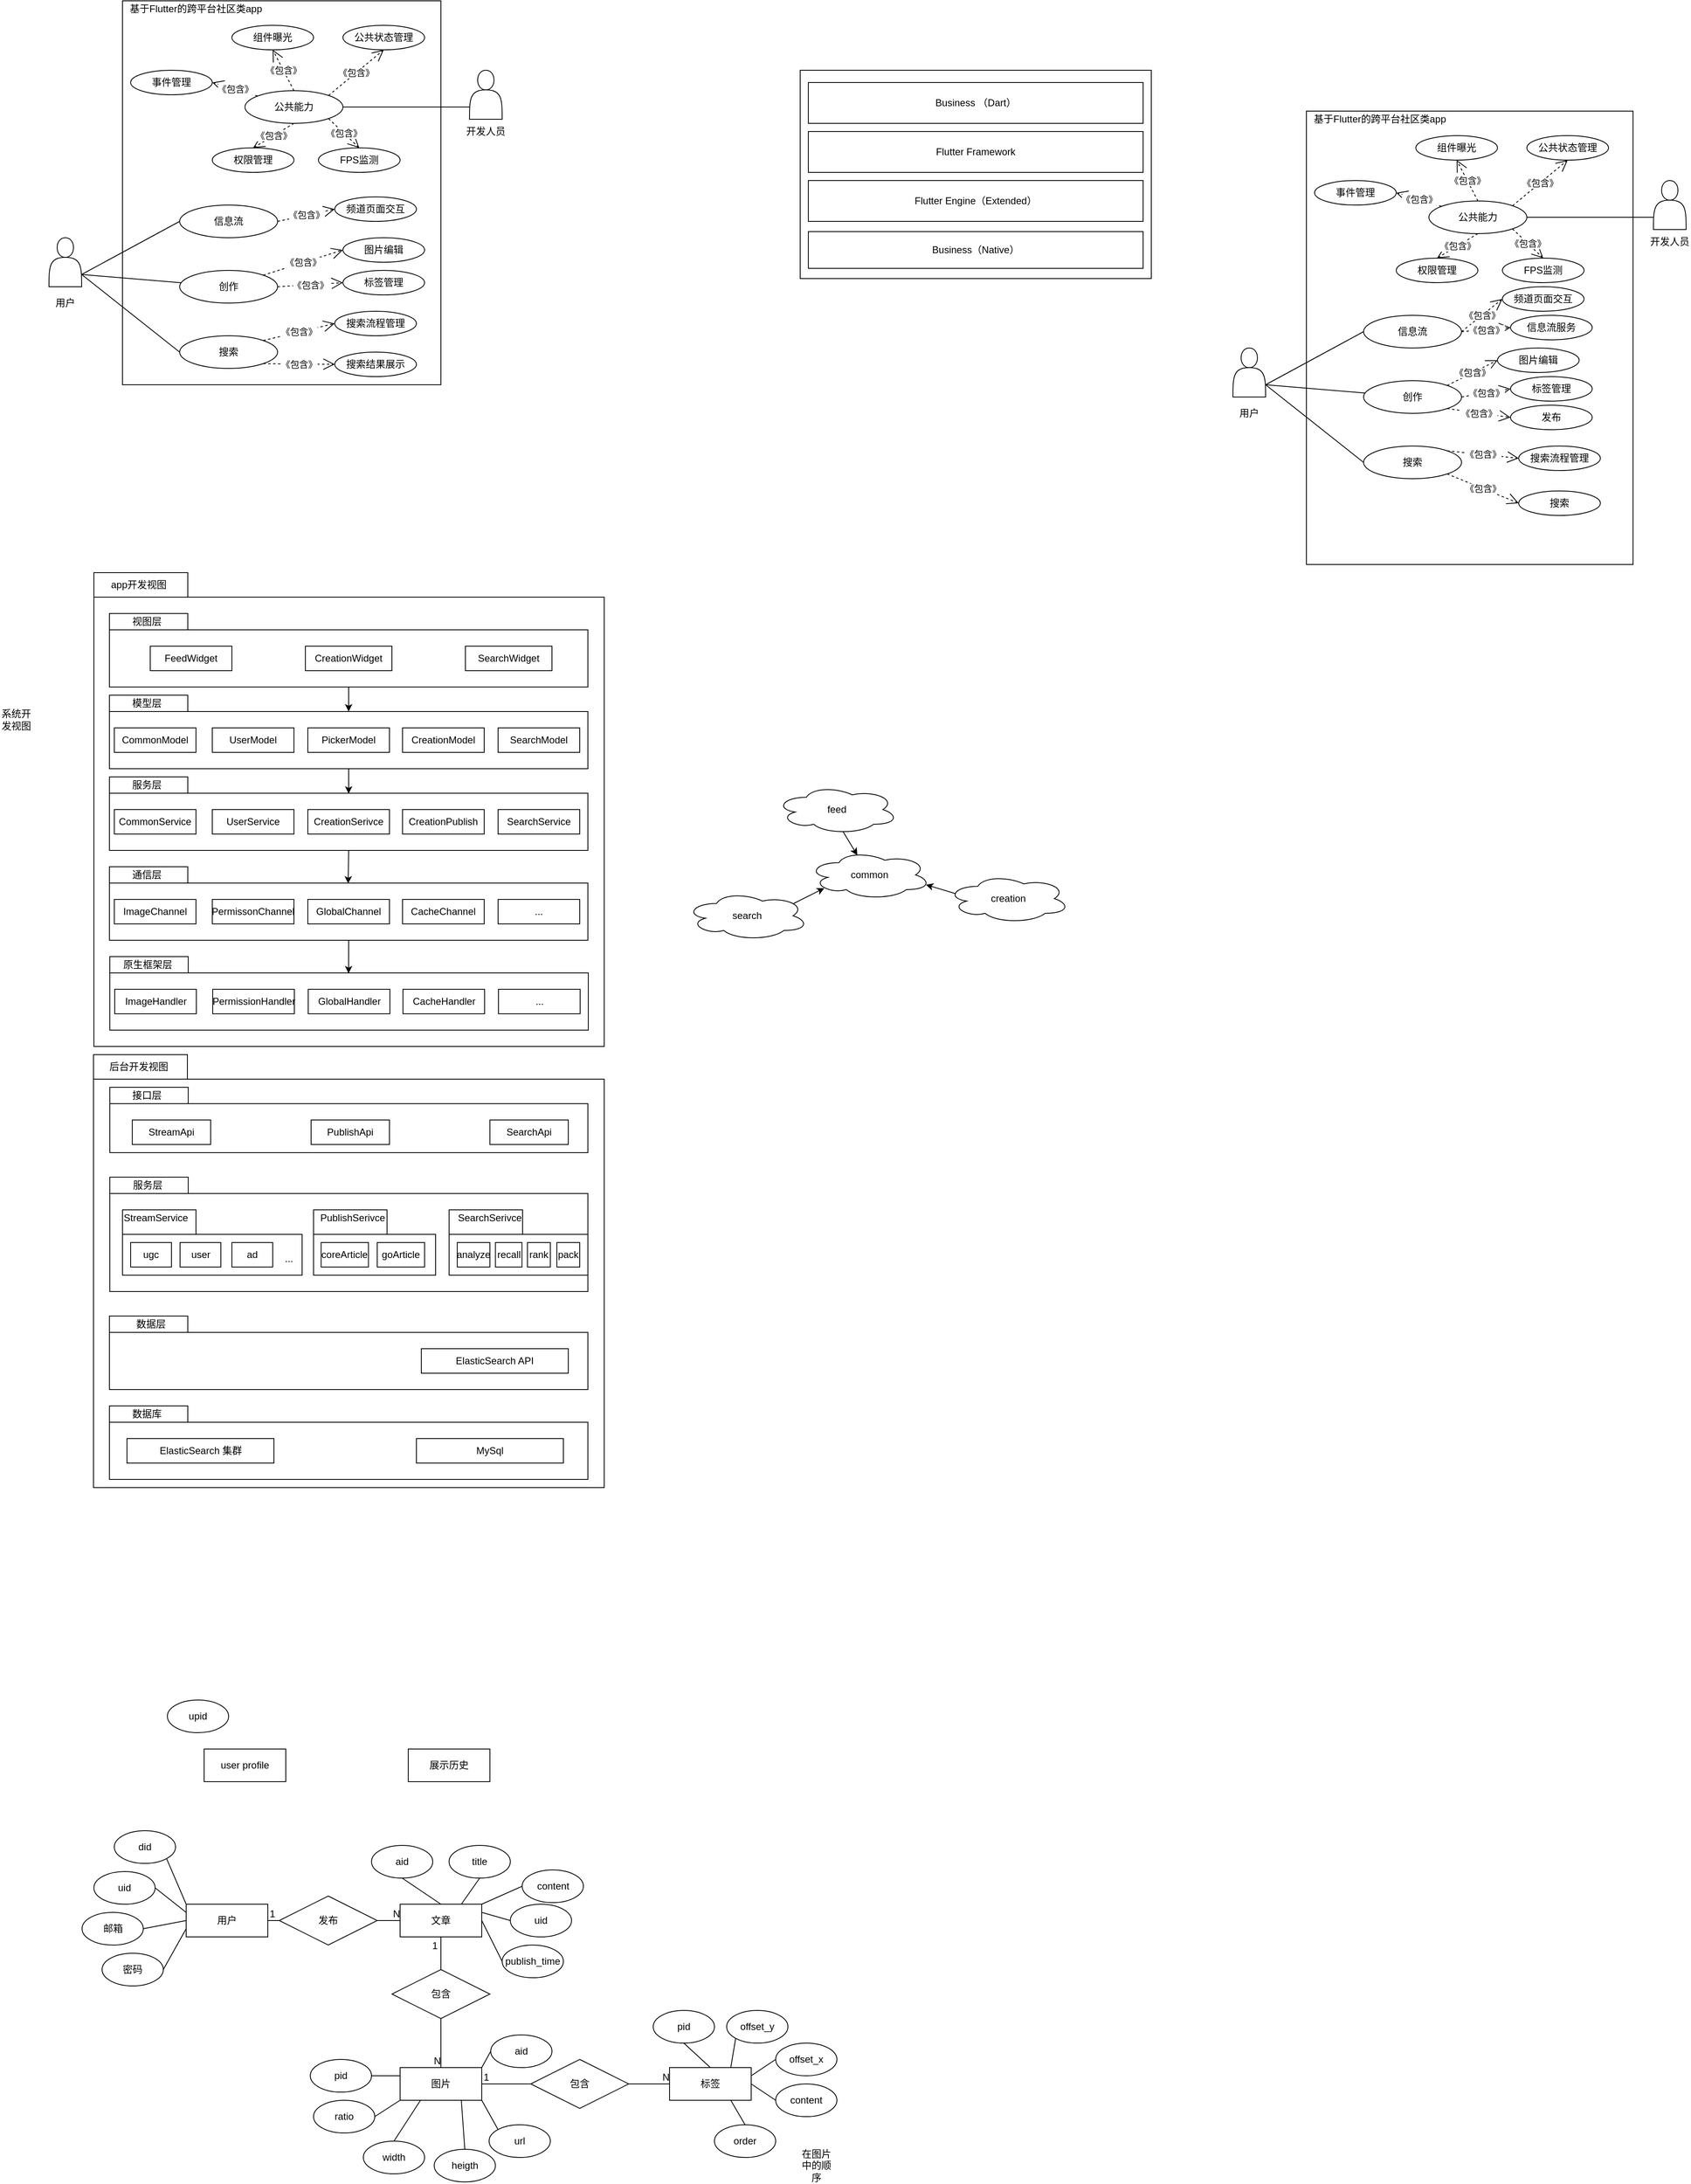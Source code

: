 <mxfile version="14.1.8" type="github">
  <diagram id="w8Rf89uJ2AWIB7oE1WWO" name="Page-1">
    <mxGraphModel dx="1082" dy="626" grid="1" gridSize="10" guides="1" tooltips="1" connect="1" arrows="1" fold="1" page="1" pageScale="1" pageWidth="827" pageHeight="1169" math="0" shadow="0">
      <root>
        <mxCell id="0" />
        <mxCell id="1" parent="0" />
        <mxCell id="7yP8y3BCbyHduZ2Azp9H-1" value="" style="rounded=0;whiteSpace=wrap;html=1;" parent="1" vertex="1">
          <mxGeometry x="180" y="40" width="390" height="470" as="geometry" />
        </mxCell>
        <mxCell id="7yP8y3BCbyHduZ2Azp9H-2" value="公共能力" style="ellipse;whiteSpace=wrap;html=1;" parent="1" vertex="1">
          <mxGeometry x="330" y="150" width="120" height="40" as="geometry" />
        </mxCell>
        <mxCell id="7yP8y3BCbyHduZ2Azp9H-3" value="信息流" style="ellipse;whiteSpace=wrap;html=1;" parent="1" vertex="1">
          <mxGeometry x="250" y="290" width="120" height="40" as="geometry" />
        </mxCell>
        <mxCell id="7yP8y3BCbyHduZ2Azp9H-4" value="创作" style="ellipse;whiteSpace=wrap;html=1;" parent="1" vertex="1">
          <mxGeometry x="250" y="370" width="120" height="40" as="geometry" />
        </mxCell>
        <mxCell id="7yP8y3BCbyHduZ2Azp9H-5" value="搜索" style="ellipse;whiteSpace=wrap;html=1;" parent="1" vertex="1">
          <mxGeometry x="250" y="450" width="120" height="40" as="geometry" />
        </mxCell>
        <mxCell id="7yP8y3BCbyHduZ2Azp9H-7" value="事件管理" style="ellipse;whiteSpace=wrap;html=1;" parent="1" vertex="1">
          <mxGeometry x="190" y="125" width="100" height="30" as="geometry" />
        </mxCell>
        <mxCell id="y2q8YL8v0eIlHlnUZHf5-1" value="《包含》" style="endArrow=open;endSize=12;dashed=1;html=1;entryX=1;entryY=0.5;entryDx=0;entryDy=0;" edge="1" parent="1" source="7yP8y3BCbyHduZ2Azp9H-2" target="7yP8y3BCbyHduZ2Azp9H-7">
          <mxGeometry width="160" relative="1" as="geometry">
            <mxPoint x="270" y="170" as="sourcePoint" />
            <mxPoint x="360" y="170.5" as="targetPoint" />
          </mxGeometry>
        </mxCell>
        <mxCell id="y2q8YL8v0eIlHlnUZHf5-2" value="组件曝光" style="ellipse;whiteSpace=wrap;html=1;" vertex="1" parent="1">
          <mxGeometry x="314" y="70" width="100" height="30" as="geometry" />
        </mxCell>
        <mxCell id="y2q8YL8v0eIlHlnUZHf5-3" value="公共状态管理" style="ellipse;whiteSpace=wrap;html=1;" vertex="1" parent="1">
          <mxGeometry x="450" y="70" width="100" height="30" as="geometry" />
        </mxCell>
        <mxCell id="y2q8YL8v0eIlHlnUZHf5-4" value="权限管理" style="ellipse;whiteSpace=wrap;html=1;" vertex="1" parent="1">
          <mxGeometry x="290" y="220" width="100" height="30" as="geometry" />
        </mxCell>
        <mxCell id="y2q8YL8v0eIlHlnUZHf5-5" value="FPS监测" style="ellipse;whiteSpace=wrap;html=1;" vertex="1" parent="1">
          <mxGeometry x="420" y="220" width="100" height="30" as="geometry" />
        </mxCell>
        <mxCell id="y2q8YL8v0eIlHlnUZHf5-8" value="《包含》" style="endArrow=open;endSize=12;dashed=1;html=1;exitX=0.5;exitY=0;exitDx=0;exitDy=0;entryX=0.5;entryY=1;entryDx=0;entryDy=0;" edge="1" parent="1" source="7yP8y3BCbyHduZ2Azp9H-2" target="y2q8YL8v0eIlHlnUZHf5-2">
          <mxGeometry width="160" relative="1" as="geometry">
            <mxPoint x="330" y="200" as="sourcePoint" />
            <mxPoint x="490" y="200" as="targetPoint" />
          </mxGeometry>
        </mxCell>
        <mxCell id="y2q8YL8v0eIlHlnUZHf5-9" value="《包含》" style="endArrow=open;endSize=12;dashed=1;html=1;exitX=1;exitY=0;exitDx=0;exitDy=0;entryX=0.5;entryY=1;entryDx=0;entryDy=0;" edge="1" parent="1" source="7yP8y3BCbyHduZ2Azp9H-2" target="y2q8YL8v0eIlHlnUZHf5-3">
          <mxGeometry width="160" relative="1" as="geometry">
            <mxPoint x="312.426" y="205.858" as="sourcePoint" />
            <mxPoint x="380" y="175" as="targetPoint" />
          </mxGeometry>
        </mxCell>
        <mxCell id="y2q8YL8v0eIlHlnUZHf5-18" value="《包含》" style="endArrow=open;endSize=12;dashed=1;html=1;exitX=0.5;exitY=1;exitDx=0;exitDy=0;entryX=0.5;entryY=0;entryDx=0;entryDy=0;" edge="1" parent="1" source="7yP8y3BCbyHduZ2Azp9H-2" target="y2q8YL8v0eIlHlnUZHf5-4">
          <mxGeometry width="160" relative="1" as="geometry">
            <mxPoint x="457.426" y="165.858" as="sourcePoint" />
            <mxPoint x="484" y="75" as="targetPoint" />
          </mxGeometry>
        </mxCell>
        <mxCell id="y2q8YL8v0eIlHlnUZHf5-19" value="《包含》" style="endArrow=open;endSize=12;dashed=1;html=1;exitX=1;exitY=1;exitDx=0;exitDy=0;entryX=0.5;entryY=0;entryDx=0;entryDy=0;" edge="1" parent="1" source="7yP8y3BCbyHduZ2Azp9H-2" target="y2q8YL8v0eIlHlnUZHf5-5">
          <mxGeometry width="160" relative="1" as="geometry">
            <mxPoint x="467.426" y="175.858" as="sourcePoint" />
            <mxPoint x="494" y="85" as="targetPoint" />
          </mxGeometry>
        </mxCell>
        <mxCell id="y2q8YL8v0eIlHlnUZHf5-20" value="" style="shape=actor;whiteSpace=wrap;html=1;" vertex="1" parent="1">
          <mxGeometry x="605" y="125" width="40" height="60" as="geometry" />
        </mxCell>
        <mxCell id="y2q8YL8v0eIlHlnUZHf5-22" value="" style="endArrow=none;html=1;entryX=0;entryY=0.75;entryDx=0;entryDy=0;exitX=1;exitY=0.5;exitDx=0;exitDy=0;" edge="1" parent="1" source="7yP8y3BCbyHduZ2Azp9H-2" target="y2q8YL8v0eIlHlnUZHf5-20">
          <mxGeometry width="50" height="50" relative="1" as="geometry">
            <mxPoint x="390" y="400" as="sourcePoint" />
            <mxPoint x="440" y="350" as="targetPoint" />
          </mxGeometry>
        </mxCell>
        <mxCell id="y2q8YL8v0eIlHlnUZHf5-23" value="" style="shape=actor;whiteSpace=wrap;html=1;" vertex="1" parent="1">
          <mxGeometry x="90" y="330" width="40" height="60" as="geometry" />
        </mxCell>
        <mxCell id="y2q8YL8v0eIlHlnUZHf5-24" value="" style="endArrow=none;html=1;exitX=1;exitY=0.75;exitDx=0;exitDy=0;entryX=0;entryY=0.5;entryDx=0;entryDy=0;" edge="1" parent="1" source="y2q8YL8v0eIlHlnUZHf5-23" target="7yP8y3BCbyHduZ2Azp9H-3">
          <mxGeometry width="50" height="50" relative="1" as="geometry">
            <mxPoint x="390" y="400" as="sourcePoint" />
            <mxPoint x="440" y="350" as="targetPoint" />
          </mxGeometry>
        </mxCell>
        <mxCell id="y2q8YL8v0eIlHlnUZHf5-25" value="" style="endArrow=none;html=1;exitX=1;exitY=0.75;exitDx=0;exitDy=0;" edge="1" parent="1" source="y2q8YL8v0eIlHlnUZHf5-23" target="7yP8y3BCbyHduZ2Azp9H-4">
          <mxGeometry width="50" height="50" relative="1" as="geometry">
            <mxPoint x="86" y="370" as="sourcePoint" />
            <mxPoint x="260" y="320" as="targetPoint" />
          </mxGeometry>
        </mxCell>
        <mxCell id="y2q8YL8v0eIlHlnUZHf5-26" value="" style="endArrow=none;html=1;exitX=1;exitY=0.75;exitDx=0;exitDy=0;entryX=0;entryY=0.5;entryDx=0;entryDy=0;" edge="1" parent="1" source="y2q8YL8v0eIlHlnUZHf5-23" target="7yP8y3BCbyHduZ2Azp9H-5">
          <mxGeometry width="50" height="50" relative="1" as="geometry">
            <mxPoint x="90" y="385" as="sourcePoint" />
            <mxPoint x="261.116" y="396.16" as="targetPoint" />
          </mxGeometry>
        </mxCell>
        <mxCell id="y2q8YL8v0eIlHlnUZHf5-27" value="频道页面交互" style="ellipse;whiteSpace=wrap;html=1;" vertex="1" parent="1">
          <mxGeometry x="440" y="280" width="100" height="30" as="geometry" />
        </mxCell>
        <mxCell id="y2q8YL8v0eIlHlnUZHf5-28" value="图片编辑" style="ellipse;whiteSpace=wrap;html=1;" vertex="1" parent="1">
          <mxGeometry x="450" y="330" width="100" height="30" as="geometry" />
        </mxCell>
        <mxCell id="y2q8YL8v0eIlHlnUZHf5-29" value="标签管理" style="ellipse;whiteSpace=wrap;html=1;" vertex="1" parent="1">
          <mxGeometry x="450" y="370" width="100" height="30" as="geometry" />
        </mxCell>
        <mxCell id="y2q8YL8v0eIlHlnUZHf5-30" value="搜索结果展示" style="ellipse;whiteSpace=wrap;html=1;" vertex="1" parent="1">
          <mxGeometry x="440" y="470" width="100" height="30" as="geometry" />
        </mxCell>
        <mxCell id="y2q8YL8v0eIlHlnUZHf5-31" value="搜索流程管理" style="ellipse;whiteSpace=wrap;html=1;" vertex="1" parent="1">
          <mxGeometry x="440" y="420" width="100" height="30" as="geometry" />
        </mxCell>
        <mxCell id="y2q8YL8v0eIlHlnUZHf5-33" value="《包含》" style="endArrow=open;endSize=12;dashed=1;html=1;exitX=1;exitY=0;exitDx=0;exitDy=0;entryX=0;entryY=0.5;entryDx=0;entryDy=0;" edge="1" parent="1" source="7yP8y3BCbyHduZ2Azp9H-4" target="y2q8YL8v0eIlHlnUZHf5-28">
          <mxGeometry width="160" relative="1" as="geometry">
            <mxPoint x="549.996" y="240.858" as="sourcePoint" />
            <mxPoint x="617.57" y="185" as="targetPoint" />
          </mxGeometry>
        </mxCell>
        <mxCell id="y2q8YL8v0eIlHlnUZHf5-34" value="《包含》" style="endArrow=open;endSize=12;dashed=1;html=1;exitX=1;exitY=0.5;exitDx=0;exitDy=0;entryX=0;entryY=0.5;entryDx=0;entryDy=0;" edge="1" parent="1" source="7yP8y3BCbyHduZ2Azp9H-3" target="y2q8YL8v0eIlHlnUZHf5-27">
          <mxGeometry width="160" relative="1" as="geometry">
            <mxPoint x="559.996" y="250.858" as="sourcePoint" />
            <mxPoint x="627.57" y="195" as="targetPoint" />
          </mxGeometry>
        </mxCell>
        <mxCell id="y2q8YL8v0eIlHlnUZHf5-35" value="《包含》" style="endArrow=open;endSize=12;dashed=1;html=1;entryX=0;entryY=0.5;entryDx=0;entryDy=0;" edge="1" parent="1" target="y2q8YL8v0eIlHlnUZHf5-29">
          <mxGeometry width="160" relative="1" as="geometry">
            <mxPoint x="370" y="390" as="sourcePoint" />
            <mxPoint x="627.57" y="195" as="targetPoint" />
          </mxGeometry>
        </mxCell>
        <mxCell id="y2q8YL8v0eIlHlnUZHf5-36" value="《包含》" style="endArrow=open;endSize=12;dashed=1;html=1;exitX=1;exitY=0;exitDx=0;exitDy=0;entryX=0;entryY=0.5;entryDx=0;entryDy=0;" edge="1" parent="1" source="7yP8y3BCbyHduZ2Azp9H-5" target="y2q8YL8v0eIlHlnUZHf5-31">
          <mxGeometry width="160" relative="1" as="geometry">
            <mxPoint x="569.996" y="260.858" as="sourcePoint" />
            <mxPoint x="637.57" y="205" as="targetPoint" />
          </mxGeometry>
        </mxCell>
        <mxCell id="y2q8YL8v0eIlHlnUZHf5-37" value="《包含》" style="endArrow=open;endSize=12;dashed=1;html=1;exitX=1;exitY=1;exitDx=0;exitDy=0;entryX=0;entryY=0.5;entryDx=0;entryDy=0;" edge="1" parent="1" source="7yP8y3BCbyHduZ2Azp9H-5" target="y2q8YL8v0eIlHlnUZHf5-30">
          <mxGeometry width="160" relative="1" as="geometry">
            <mxPoint x="579.996" y="270.858" as="sourcePoint" />
            <mxPoint x="647.57" y="215" as="targetPoint" />
          </mxGeometry>
        </mxCell>
        <mxCell id="y2q8YL8v0eIlHlnUZHf5-39" value="用户" style="text;html=1;strokeColor=none;fillColor=none;align=center;verticalAlign=middle;whiteSpace=wrap;rounded=0;" vertex="1" parent="1">
          <mxGeometry x="90" y="400" width="40" height="20" as="geometry" />
        </mxCell>
        <mxCell id="y2q8YL8v0eIlHlnUZHf5-40" value="开发人员" style="text;html=1;strokeColor=none;fillColor=none;align=center;verticalAlign=middle;whiteSpace=wrap;rounded=0;" vertex="1" parent="1">
          <mxGeometry x="600" y="190" width="50" height="20" as="geometry" />
        </mxCell>
        <mxCell id="y2q8YL8v0eIlHlnUZHf5-44" value="基于Flutter的跨平台社区类app" style="text;html=1;strokeColor=none;fillColor=none;align=center;verticalAlign=middle;whiteSpace=wrap;rounded=0;" vertex="1" parent="1">
          <mxGeometry x="180" y="50" width="180" as="geometry" />
        </mxCell>
        <mxCell id="y2q8YL8v0eIlHlnUZHf5-53" value="" style="shape=folder;fontStyle=1;tabWidth=115;tabHeight=30;tabPosition=left;html=1;boundedLbl=1;" vertex="1" parent="1">
          <mxGeometry x="145" y="740" width="625" height="580" as="geometry" />
        </mxCell>
        <mxCell id="y2q8YL8v0eIlHlnUZHf5-54" value="app开发视图" style="text;html=1;strokeColor=none;fillColor=none;align=center;verticalAlign=middle;whiteSpace=wrap;rounded=0;" vertex="1" parent="1">
          <mxGeometry x="160" y="750" width="80" height="10" as="geometry" />
        </mxCell>
        <mxCell id="y2q8YL8v0eIlHlnUZHf5-56" value="" style="shape=folder;fontStyle=1;tabWidth=96;tabHeight=20;tabPosition=left;html=1;boundedLbl=1;" vertex="1" parent="1">
          <mxGeometry x="164" y="790" width="586" height="90" as="geometry" />
        </mxCell>
        <mxCell id="y2q8YL8v0eIlHlnUZHf5-57" value="视图层" style="text;html=1;strokeColor=none;fillColor=none;align=center;verticalAlign=middle;whiteSpace=wrap;rounded=0;" vertex="1" parent="1">
          <mxGeometry x="190" y="790" width="40" height="20" as="geometry" />
        </mxCell>
        <mxCell id="y2q8YL8v0eIlHlnUZHf5-59" value="FeedWidget" style="rounded=0;whiteSpace=wrap;html=1;" vertex="1" parent="1">
          <mxGeometry x="214" y="830" width="100" height="30" as="geometry" />
        </mxCell>
        <mxCell id="y2q8YL8v0eIlHlnUZHf5-60" value="CreationWidget" style="rounded=0;whiteSpace=wrap;html=1;" vertex="1" parent="1">
          <mxGeometry x="404" y="830" width="106" height="30" as="geometry" />
        </mxCell>
        <mxCell id="y2q8YL8v0eIlHlnUZHf5-61" value="SearchWidget" style="rounded=0;whiteSpace=wrap;html=1;" vertex="1" parent="1">
          <mxGeometry x="600" y="830" width="106" height="30" as="geometry" />
        </mxCell>
        <mxCell id="y2q8YL8v0eIlHlnUZHf5-62" value="" style="shape=folder;fontStyle=1;tabWidth=96;tabHeight=20;tabPosition=left;html=1;boundedLbl=1;" vertex="1" parent="1">
          <mxGeometry x="164" y="890" width="586" height="90" as="geometry" />
        </mxCell>
        <mxCell id="y2q8YL8v0eIlHlnUZHf5-63" value="模型层" style="text;html=1;strokeColor=none;fillColor=none;align=center;verticalAlign=middle;whiteSpace=wrap;rounded=0;" vertex="1" parent="1">
          <mxGeometry x="190" y="890" width="40" height="20" as="geometry" />
        </mxCell>
        <mxCell id="y2q8YL8v0eIlHlnUZHf5-64" value="CommonModel" style="rounded=0;whiteSpace=wrap;html=1;" vertex="1" parent="1">
          <mxGeometry x="170" y="930" width="100" height="30" as="geometry" />
        </mxCell>
        <mxCell id="y2q8YL8v0eIlHlnUZHf5-65" value="UserModel" style="rounded=0;whiteSpace=wrap;html=1;" vertex="1" parent="1">
          <mxGeometry x="290" y="930" width="100" height="30" as="geometry" />
        </mxCell>
        <mxCell id="y2q8YL8v0eIlHlnUZHf5-66" value="PickerModel" style="rounded=0;whiteSpace=wrap;html=1;" vertex="1" parent="1">
          <mxGeometry x="407" y="930" width="100" height="30" as="geometry" />
        </mxCell>
        <mxCell id="y2q8YL8v0eIlHlnUZHf5-67" value="SearchModel" style="rounded=0;whiteSpace=wrap;html=1;" vertex="1" parent="1">
          <mxGeometry x="640" y="930" width="100" height="30" as="geometry" />
        </mxCell>
        <mxCell id="y2q8YL8v0eIlHlnUZHf5-68" value="CreationModel" style="rounded=0;whiteSpace=wrap;html=1;" vertex="1" parent="1">
          <mxGeometry x="523" y="930" width="100" height="30" as="geometry" />
        </mxCell>
        <mxCell id="y2q8YL8v0eIlHlnUZHf5-72" value="" style="shape=folder;fontStyle=1;tabWidth=96;tabHeight=20;tabPosition=left;html=1;boundedLbl=1;" vertex="1" parent="1">
          <mxGeometry x="164" y="990" width="586" height="90" as="geometry" />
        </mxCell>
        <mxCell id="y2q8YL8v0eIlHlnUZHf5-73" value="服务层" style="text;html=1;strokeColor=none;fillColor=none;align=center;verticalAlign=middle;whiteSpace=wrap;rounded=0;" vertex="1" parent="1">
          <mxGeometry x="190" y="990" width="40" height="20" as="geometry" />
        </mxCell>
        <mxCell id="y2q8YL8v0eIlHlnUZHf5-74" value="CommonService" style="rounded=0;whiteSpace=wrap;html=1;" vertex="1" parent="1">
          <mxGeometry x="170" y="1030" width="100" height="30" as="geometry" />
        </mxCell>
        <mxCell id="y2q8YL8v0eIlHlnUZHf5-75" value="UserService" style="rounded=0;whiteSpace=wrap;html=1;" vertex="1" parent="1">
          <mxGeometry x="290" y="1030" width="100" height="30" as="geometry" />
        </mxCell>
        <mxCell id="y2q8YL8v0eIlHlnUZHf5-76" value="CreationSerivce" style="rounded=0;whiteSpace=wrap;html=1;" vertex="1" parent="1">
          <mxGeometry x="407" y="1030" width="100" height="30" as="geometry" />
        </mxCell>
        <mxCell id="y2q8YL8v0eIlHlnUZHf5-77" value="SearchService" style="rounded=0;whiteSpace=wrap;html=1;" vertex="1" parent="1">
          <mxGeometry x="640" y="1030" width="100" height="30" as="geometry" />
        </mxCell>
        <mxCell id="y2q8YL8v0eIlHlnUZHf5-78" value="CreationPublish" style="rounded=0;whiteSpace=wrap;html=1;" vertex="1" parent="1">
          <mxGeometry x="523" y="1030" width="100" height="30" as="geometry" />
        </mxCell>
        <mxCell id="y2q8YL8v0eIlHlnUZHf5-79" value="" style="shape=folder;fontStyle=1;tabWidth=96;tabHeight=20;tabPosition=left;html=1;boundedLbl=1;" vertex="1" parent="1">
          <mxGeometry x="164" y="1100" width="586" height="90" as="geometry" />
        </mxCell>
        <mxCell id="y2q8YL8v0eIlHlnUZHf5-80" value="通信层" style="text;html=1;strokeColor=none;fillColor=none;align=center;verticalAlign=middle;whiteSpace=wrap;rounded=0;" vertex="1" parent="1">
          <mxGeometry x="190" y="1100" width="40" height="20" as="geometry" />
        </mxCell>
        <mxCell id="y2q8YL8v0eIlHlnUZHf5-81" value="ImageChannel" style="rounded=0;whiteSpace=wrap;html=1;" vertex="1" parent="1">
          <mxGeometry x="170" y="1140" width="100" height="30" as="geometry" />
        </mxCell>
        <mxCell id="y2q8YL8v0eIlHlnUZHf5-82" value="PermissonChannel" style="rounded=0;whiteSpace=wrap;html=1;" vertex="1" parent="1">
          <mxGeometry x="290" y="1140" width="100" height="30" as="geometry" />
        </mxCell>
        <mxCell id="y2q8YL8v0eIlHlnUZHf5-83" value="GlobalChannel" style="rounded=0;whiteSpace=wrap;html=1;" vertex="1" parent="1">
          <mxGeometry x="407" y="1140" width="100" height="30" as="geometry" />
        </mxCell>
        <mxCell id="y2q8YL8v0eIlHlnUZHf5-84" value="..." style="rounded=0;whiteSpace=wrap;html=1;" vertex="1" parent="1">
          <mxGeometry x="640" y="1140" width="100" height="30" as="geometry" />
        </mxCell>
        <mxCell id="y2q8YL8v0eIlHlnUZHf5-85" value="CacheChannel" style="rounded=0;whiteSpace=wrap;html=1;" vertex="1" parent="1">
          <mxGeometry x="523" y="1140" width="100" height="30" as="geometry" />
        </mxCell>
        <mxCell id="y2q8YL8v0eIlHlnUZHf5-86" value="" style="shape=folder;fontStyle=1;tabWidth=96;tabHeight=20;tabPosition=left;html=1;boundedLbl=1;" vertex="1" parent="1">
          <mxGeometry x="164.5" y="1210" width="586" height="90" as="geometry" />
        </mxCell>
        <mxCell id="y2q8YL8v0eIlHlnUZHf5-87" value="原生框架层" style="text;html=1;strokeColor=none;fillColor=none;align=center;verticalAlign=middle;whiteSpace=wrap;rounded=0;" vertex="1" parent="1">
          <mxGeometry x="170.5" y="1210" width="80" height="20" as="geometry" />
        </mxCell>
        <mxCell id="y2q8YL8v0eIlHlnUZHf5-88" value="ImageHandler" style="rounded=0;whiteSpace=wrap;html=1;" vertex="1" parent="1">
          <mxGeometry x="170.5" y="1250" width="100" height="30" as="geometry" />
        </mxCell>
        <mxCell id="y2q8YL8v0eIlHlnUZHf5-89" value="PermissionHandler" style="rounded=0;whiteSpace=wrap;html=1;" vertex="1" parent="1">
          <mxGeometry x="290.5" y="1250" width="100" height="30" as="geometry" />
        </mxCell>
        <mxCell id="y2q8YL8v0eIlHlnUZHf5-90" value="GlobalHandler" style="rounded=0;whiteSpace=wrap;html=1;" vertex="1" parent="1">
          <mxGeometry x="407.5" y="1250" width="100" height="30" as="geometry" />
        </mxCell>
        <mxCell id="y2q8YL8v0eIlHlnUZHf5-91" value="..." style="rounded=0;whiteSpace=wrap;html=1;" vertex="1" parent="1">
          <mxGeometry x="640.5" y="1250" width="100" height="30" as="geometry" />
        </mxCell>
        <mxCell id="y2q8YL8v0eIlHlnUZHf5-92" value="CacheHandler" style="rounded=0;whiteSpace=wrap;html=1;" vertex="1" parent="1">
          <mxGeometry x="523.5" y="1250" width="100" height="30" as="geometry" />
        </mxCell>
        <mxCell id="y2q8YL8v0eIlHlnUZHf5-95" value="" style="endArrow=classic;html=1;exitX=0.5;exitY=1;exitDx=0;exitDy=0;exitPerimeter=0;entryX=0.5;entryY=0.222;entryDx=0;entryDy=0;entryPerimeter=0;" edge="1" parent="1" source="y2q8YL8v0eIlHlnUZHf5-56" target="y2q8YL8v0eIlHlnUZHf5-62">
          <mxGeometry width="50" height="50" relative="1" as="geometry">
            <mxPoint x="460" y="750" as="sourcePoint" />
            <mxPoint x="510" y="700" as="targetPoint" />
          </mxGeometry>
        </mxCell>
        <mxCell id="y2q8YL8v0eIlHlnUZHf5-96" value="" style="endArrow=classic;html=1;exitX=0.5;exitY=1;exitDx=0;exitDy=0;exitPerimeter=0;entryX=0.5;entryY=0.228;entryDx=0;entryDy=0;entryPerimeter=0;" edge="1" parent="1" source="y2q8YL8v0eIlHlnUZHf5-62" target="y2q8YL8v0eIlHlnUZHf5-72">
          <mxGeometry width="50" height="50" relative="1" as="geometry">
            <mxPoint x="467" y="890" as="sourcePoint" />
            <mxPoint x="460" y="1010" as="targetPoint" />
          </mxGeometry>
        </mxCell>
        <mxCell id="y2q8YL8v0eIlHlnUZHf5-97" value="" style="endArrow=classic;html=1;exitX=0.5;exitY=1;exitDx=0;exitDy=0;exitPerimeter=0;entryX=0.499;entryY=0.228;entryDx=0;entryDy=0;entryPerimeter=0;" edge="1" parent="1" source="y2q8YL8v0eIlHlnUZHf5-72" target="y2q8YL8v0eIlHlnUZHf5-79">
          <mxGeometry width="50" height="50" relative="1" as="geometry">
            <mxPoint x="467" y="990" as="sourcePoint" />
            <mxPoint x="467" y="1020.52" as="targetPoint" />
          </mxGeometry>
        </mxCell>
        <mxCell id="y2q8YL8v0eIlHlnUZHf5-98" value="" style="endArrow=classic;html=1;exitX=0.5;exitY=1;exitDx=0;exitDy=0;exitPerimeter=0;entryX=0.499;entryY=0.228;entryDx=0;entryDy=0;entryPerimeter=0;" edge="1" parent="1" source="y2q8YL8v0eIlHlnUZHf5-79" target="y2q8YL8v0eIlHlnUZHf5-86">
          <mxGeometry width="50" height="50" relative="1" as="geometry">
            <mxPoint x="477" y="1000" as="sourcePoint" />
            <mxPoint x="477" y="1030.52" as="targetPoint" />
          </mxGeometry>
        </mxCell>
        <mxCell id="y2q8YL8v0eIlHlnUZHf5-99" value="" style="shape=folder;fontStyle=1;tabWidth=115;tabHeight=30;tabPosition=left;html=1;boundedLbl=1;" vertex="1" parent="1">
          <mxGeometry x="144.5" y="1330" width="625.5" height="530" as="geometry" />
        </mxCell>
        <mxCell id="y2q8YL8v0eIlHlnUZHf5-100" value="后台开发视图" style="text;html=1;strokeColor=none;fillColor=none;align=center;verticalAlign=middle;whiteSpace=wrap;rounded=0;" vertex="1" parent="1">
          <mxGeometry x="160" y="1340" width="80" height="10" as="geometry" />
        </mxCell>
        <mxCell id="y2q8YL8v0eIlHlnUZHf5-101" value="" style="shape=folder;fontStyle=1;tabWidth=96;tabHeight=20;tabPosition=left;html=1;boundedLbl=1;" vertex="1" parent="1">
          <mxGeometry x="164.5" y="1370" width="585.5" height="80" as="geometry" />
        </mxCell>
        <mxCell id="y2q8YL8v0eIlHlnUZHf5-102" value="接口层" style="text;html=1;strokeColor=none;fillColor=none;align=center;verticalAlign=middle;whiteSpace=wrap;rounded=0;" vertex="1" parent="1">
          <mxGeometry x="190" y="1370" width="40" height="20" as="geometry" />
        </mxCell>
        <mxCell id="y2q8YL8v0eIlHlnUZHf5-103" value="" style="shape=folder;fontStyle=1;tabWidth=96;tabHeight=20;tabPosition=left;html=1;boundedLbl=1;" vertex="1" parent="1">
          <mxGeometry x="164.5" y="1480" width="585.5" height="140" as="geometry" />
        </mxCell>
        <mxCell id="y2q8YL8v0eIlHlnUZHf5-104" value="服务层" style="text;html=1;strokeColor=none;fillColor=none;align=center;verticalAlign=middle;whiteSpace=wrap;rounded=0;" vertex="1" parent="1">
          <mxGeometry x="190.5" y="1480" width="40" height="20" as="geometry" />
        </mxCell>
        <mxCell id="y2q8YL8v0eIlHlnUZHf5-107" value="StreamApi" style="rounded=0;whiteSpace=wrap;html=1;" vertex="1" parent="1">
          <mxGeometry x="192" y="1410" width="96" height="30" as="geometry" />
        </mxCell>
        <mxCell id="y2q8YL8v0eIlHlnUZHf5-108" value="PublishApi" style="rounded=0;whiteSpace=wrap;html=1;" vertex="1" parent="1">
          <mxGeometry x="411" y="1410" width="96" height="30" as="geometry" />
        </mxCell>
        <mxCell id="y2q8YL8v0eIlHlnUZHf5-109" value="SearchApi" style="rounded=0;whiteSpace=wrap;html=1;" vertex="1" parent="1">
          <mxGeometry x="630" y="1410" width="96" height="30" as="geometry" />
        </mxCell>
        <mxCell id="y2q8YL8v0eIlHlnUZHf5-110" value="common" style="ellipse;shape=cloud;whiteSpace=wrap;html=1;" vertex="1" parent="1">
          <mxGeometry x="1020" y="1080" width="150" height="60" as="geometry" />
        </mxCell>
        <mxCell id="y2q8YL8v0eIlHlnUZHf5-111" value="search" style="ellipse;shape=cloud;whiteSpace=wrap;html=1;" vertex="1" parent="1">
          <mxGeometry x="870" y="1130" width="150" height="60" as="geometry" />
        </mxCell>
        <mxCell id="y2q8YL8v0eIlHlnUZHf5-112" value="creation" style="ellipse;shape=cloud;whiteSpace=wrap;html=1;" vertex="1" parent="1">
          <mxGeometry x="1190" y="1109" width="150" height="60" as="geometry" />
        </mxCell>
        <mxCell id="y2q8YL8v0eIlHlnUZHf5-113" value="feed" style="ellipse;shape=cloud;whiteSpace=wrap;html=1;" vertex="1" parent="1">
          <mxGeometry x="980" y="1000" width="150" height="60" as="geometry" />
        </mxCell>
        <mxCell id="y2q8YL8v0eIlHlnUZHf5-114" value="" style="endArrow=classic;html=1;exitX=0.55;exitY=0.95;exitDx=0;exitDy=0;exitPerimeter=0;entryX=0.4;entryY=0.1;entryDx=0;entryDy=0;entryPerimeter=0;" edge="1" parent="1" source="y2q8YL8v0eIlHlnUZHf5-113" target="y2q8YL8v0eIlHlnUZHf5-110">
          <mxGeometry width="50" height="50" relative="1" as="geometry">
            <mxPoint x="467" y="990" as="sourcePoint" />
            <mxPoint x="467" y="1020.52" as="targetPoint" />
          </mxGeometry>
        </mxCell>
        <mxCell id="y2q8YL8v0eIlHlnUZHf5-115" value="" style="endArrow=classic;html=1;exitX=0.88;exitY=0.25;exitDx=0;exitDy=0;exitPerimeter=0;entryX=0.13;entryY=0.77;entryDx=0;entryDy=0;entryPerimeter=0;" edge="1" parent="1" source="y2q8YL8v0eIlHlnUZHf5-111" target="y2q8YL8v0eIlHlnUZHf5-110">
          <mxGeometry width="50" height="50" relative="1" as="geometry">
            <mxPoint x="1082.5" y="1047" as="sourcePoint" />
            <mxPoint x="1090" y="1096" as="targetPoint" />
          </mxGeometry>
        </mxCell>
        <mxCell id="y2q8YL8v0eIlHlnUZHf5-116" value="" style="endArrow=classic;html=1;exitX=0.07;exitY=0.4;exitDx=0;exitDy=0;exitPerimeter=0;entryX=0.96;entryY=0.7;entryDx=0;entryDy=0;entryPerimeter=0;" edge="1" parent="1" source="y2q8YL8v0eIlHlnUZHf5-112" target="y2q8YL8v0eIlHlnUZHf5-110">
          <mxGeometry width="50" height="50" relative="1" as="geometry">
            <mxPoint x="1140" y="1226.9" as="sourcePoint" />
            <mxPoint x="1220.5" y="1213.1" as="targetPoint" />
          </mxGeometry>
        </mxCell>
        <mxCell id="y2q8YL8v0eIlHlnUZHf5-118" value="" style="rounded=0;whiteSpace=wrap;html=1;" vertex="1" parent="1">
          <mxGeometry x="1010" y="125" width="430" height="255" as="geometry" />
        </mxCell>
        <mxCell id="y2q8YL8v0eIlHlnUZHf5-120" value="&lt;span&gt;Flutter Framework&lt;/span&gt;" style="rounded=0;whiteSpace=wrap;html=1;" vertex="1" parent="1">
          <mxGeometry x="1020" y="200" width="410" height="50" as="geometry" />
        </mxCell>
        <mxCell id="y2q8YL8v0eIlHlnUZHf5-121" value="&lt;span&gt;Business （Dart）&lt;/span&gt;" style="rounded=0;whiteSpace=wrap;html=1;" vertex="1" parent="1">
          <mxGeometry x="1020" y="140" width="410" height="50" as="geometry" />
        </mxCell>
        <mxCell id="y2q8YL8v0eIlHlnUZHf5-122" value="&lt;span&gt;Flutter Engine（Extended）&lt;/span&gt;" style="rounded=0;whiteSpace=wrap;html=1;" vertex="1" parent="1">
          <mxGeometry x="1020" y="260" width="410" height="50" as="geometry" />
        </mxCell>
        <mxCell id="y2q8YL8v0eIlHlnUZHf5-123" value="&lt;span&gt;Business（Native）&lt;/span&gt;" style="rounded=0;whiteSpace=wrap;html=1;" vertex="1" parent="1">
          <mxGeometry x="1020" y="322.5" width="410" height="45" as="geometry" />
        </mxCell>
        <mxCell id="y2q8YL8v0eIlHlnUZHf5-132" value="" style="shape=folder;fontStyle=1;tabWidth=90;tabHeight=30;tabPosition=left;html=1;boundedLbl=1;" vertex="1" parent="1">
          <mxGeometry x="180" y="1520" width="220" height="80" as="geometry" />
        </mxCell>
        <mxCell id="y2q8YL8v0eIlHlnUZHf5-133" value="StreamService" style="text;html=1;strokeColor=none;fillColor=none;align=center;verticalAlign=middle;whiteSpace=wrap;rounded=0;" vertex="1" parent="1">
          <mxGeometry x="200.5" y="1520" width="40" height="20" as="geometry" />
        </mxCell>
        <mxCell id="y2q8YL8v0eIlHlnUZHf5-134" value="ugc" style="rounded=0;whiteSpace=wrap;html=1;" vertex="1" parent="1">
          <mxGeometry x="190" y="1560" width="50" height="30" as="geometry" />
        </mxCell>
        <mxCell id="y2q8YL8v0eIlHlnUZHf5-135" value="user" style="rounded=0;whiteSpace=wrap;html=1;" vertex="1" parent="1">
          <mxGeometry x="250.5" y="1560" width="50" height="30" as="geometry" />
        </mxCell>
        <mxCell id="y2q8YL8v0eIlHlnUZHf5-136" value="ad" style="rounded=0;whiteSpace=wrap;html=1;" vertex="1" parent="1">
          <mxGeometry x="314" y="1560" width="50" height="30" as="geometry" />
        </mxCell>
        <mxCell id="y2q8YL8v0eIlHlnUZHf5-139" value="..." style="text;html=1;strokeColor=none;fillColor=none;align=center;verticalAlign=middle;whiteSpace=wrap;rounded=0;" vertex="1" parent="1">
          <mxGeometry x="364" y="1570" width="40" height="20" as="geometry" />
        </mxCell>
        <mxCell id="y2q8YL8v0eIlHlnUZHf5-140" value="" style="shape=folder;fontStyle=1;tabWidth=90;tabHeight=30;tabPosition=left;html=1;boundedLbl=1;" vertex="1" parent="1">
          <mxGeometry x="414" y="1520" width="149.5" height="80" as="geometry" />
        </mxCell>
        <mxCell id="y2q8YL8v0eIlHlnUZHf5-141" value="PublishSerivce" style="text;html=1;strokeColor=none;fillColor=none;align=center;verticalAlign=middle;whiteSpace=wrap;rounded=0;" vertex="1" parent="1">
          <mxGeometry x="442" y="1520" width="40" height="20" as="geometry" />
        </mxCell>
        <mxCell id="y2q8YL8v0eIlHlnUZHf5-142" value="" style="shape=folder;fontStyle=1;tabWidth=90;tabHeight=30;tabPosition=left;html=1;boundedLbl=1;" vertex="1" parent="1">
          <mxGeometry x="580" y="1520" width="170" height="80" as="geometry" />
        </mxCell>
        <mxCell id="y2q8YL8v0eIlHlnUZHf5-143" value="SearchSerivce" style="text;html=1;strokeColor=none;fillColor=none;align=center;verticalAlign=middle;whiteSpace=wrap;rounded=0;" vertex="1" parent="1">
          <mxGeometry x="610" y="1520" width="40" height="20" as="geometry" />
        </mxCell>
        <mxCell id="y2q8YL8v0eIlHlnUZHf5-144" value="coreArticle" style="rounded=0;whiteSpace=wrap;html=1;" vertex="1" parent="1">
          <mxGeometry x="423.25" y="1560" width="58" height="30" as="geometry" />
        </mxCell>
        <mxCell id="y2q8YL8v0eIlHlnUZHf5-145" value="goArticle" style="rounded=0;whiteSpace=wrap;html=1;" vertex="1" parent="1">
          <mxGeometry x="492" y="1560" width="58" height="30" as="geometry" />
        </mxCell>
        <mxCell id="y2q8YL8v0eIlHlnUZHf5-147" value="analyze" style="rounded=0;whiteSpace=wrap;html=1;" vertex="1" parent="1">
          <mxGeometry x="590" y="1560" width="40" height="30" as="geometry" />
        </mxCell>
        <mxCell id="y2q8YL8v0eIlHlnUZHf5-148" value="recall" style="rounded=0;whiteSpace=wrap;html=1;" vertex="1" parent="1">
          <mxGeometry x="636.75" y="1560" width="32.5" height="30" as="geometry" />
        </mxCell>
        <mxCell id="y2q8YL8v0eIlHlnUZHf5-149" value="rank" style="rounded=0;whiteSpace=wrap;html=1;" vertex="1" parent="1">
          <mxGeometry x="676" y="1560" width="28" height="30" as="geometry" />
        </mxCell>
        <mxCell id="y2q8YL8v0eIlHlnUZHf5-150" value="pack" style="rounded=0;whiteSpace=wrap;html=1;" vertex="1" parent="1">
          <mxGeometry x="712" y="1560" width="28" height="30" as="geometry" />
        </mxCell>
        <mxCell id="y2q8YL8v0eIlHlnUZHf5-152" value="" style="shape=folder;fontStyle=1;tabWidth=96;tabHeight=20;tabPosition=left;html=1;boundedLbl=1;" vertex="1" parent="1">
          <mxGeometry x="164" y="1650" width="586" height="90" as="geometry" />
        </mxCell>
        <mxCell id="y2q8YL8v0eIlHlnUZHf5-153" value="系统开发视图" style="text;html=1;strokeColor=none;fillColor=none;align=center;verticalAlign=middle;whiteSpace=wrap;rounded=0;" vertex="1" parent="1">
          <mxGeometry x="30" y="910" width="40" height="20" as="geometry" />
        </mxCell>
        <mxCell id="y2q8YL8v0eIlHlnUZHf5-154" value="数据层" style="text;html=1;strokeColor=none;fillColor=none;align=center;verticalAlign=middle;whiteSpace=wrap;rounded=0;" vertex="1" parent="1">
          <mxGeometry x="195" y="1650" width="40" height="20" as="geometry" />
        </mxCell>
        <mxCell id="y2q8YL8v0eIlHlnUZHf5-155" value="" style="shape=folder;fontStyle=1;tabWidth=96;tabHeight=20;tabPosition=left;html=1;boundedLbl=1;" vertex="1" parent="1">
          <mxGeometry x="164" y="1760" width="586" height="90" as="geometry" />
        </mxCell>
        <mxCell id="y2q8YL8v0eIlHlnUZHf5-156" value="数据库" style="text;html=1;strokeColor=none;fillColor=none;align=center;verticalAlign=middle;whiteSpace=wrap;rounded=0;" vertex="1" parent="1">
          <mxGeometry x="190" y="1760" width="40" height="20" as="geometry" />
        </mxCell>
        <mxCell id="y2q8YL8v0eIlHlnUZHf5-157" value="ElasticSearch API" style="rounded=0;whiteSpace=wrap;html=1;" vertex="1" parent="1">
          <mxGeometry x="546" y="1690" width="180" height="30" as="geometry" />
        </mxCell>
        <mxCell id="y2q8YL8v0eIlHlnUZHf5-159" value="ElasticSearch 集群" style="rounded=0;whiteSpace=wrap;html=1;" vertex="1" parent="1">
          <mxGeometry x="185.5" y="1800" width="180" height="30" as="geometry" />
        </mxCell>
        <mxCell id="y2q8YL8v0eIlHlnUZHf5-160" value="MySql" style="rounded=0;whiteSpace=wrap;html=1;" vertex="1" parent="1">
          <mxGeometry x="540" y="1800" width="180" height="30" as="geometry" />
        </mxCell>
        <mxCell id="y2q8YL8v0eIlHlnUZHf5-173" value="" style="rounded=0;whiteSpace=wrap;html=1;" vertex="1" parent="1">
          <mxGeometry x="1630" y="175" width="400" height="555" as="geometry" />
        </mxCell>
        <mxCell id="y2q8YL8v0eIlHlnUZHf5-174" value="公共能力" style="ellipse;whiteSpace=wrap;html=1;" vertex="1" parent="1">
          <mxGeometry x="1780" y="285" width="120" height="40" as="geometry" />
        </mxCell>
        <mxCell id="y2q8YL8v0eIlHlnUZHf5-175" value="信息流" style="ellipse;whiteSpace=wrap;html=1;" vertex="1" parent="1">
          <mxGeometry x="1700" y="425" width="120" height="40" as="geometry" />
        </mxCell>
        <mxCell id="y2q8YL8v0eIlHlnUZHf5-176" value="创作" style="ellipse;whiteSpace=wrap;html=1;" vertex="1" parent="1">
          <mxGeometry x="1700" y="505" width="120" height="40" as="geometry" />
        </mxCell>
        <mxCell id="y2q8YL8v0eIlHlnUZHf5-177" value="搜索" style="ellipse;whiteSpace=wrap;html=1;" vertex="1" parent="1">
          <mxGeometry x="1700" y="585" width="120" height="40" as="geometry" />
        </mxCell>
        <mxCell id="y2q8YL8v0eIlHlnUZHf5-178" value="事件管理" style="ellipse;whiteSpace=wrap;html=1;" vertex="1" parent="1">
          <mxGeometry x="1640" y="260" width="100" height="30" as="geometry" />
        </mxCell>
        <mxCell id="y2q8YL8v0eIlHlnUZHf5-179" value="《包含》" style="endArrow=open;endSize=12;dashed=1;html=1;entryX=1;entryY=0.5;entryDx=0;entryDy=0;" edge="1" parent="1" source="y2q8YL8v0eIlHlnUZHf5-174" target="y2q8YL8v0eIlHlnUZHf5-178">
          <mxGeometry width="160" relative="1" as="geometry">
            <mxPoint x="1720" y="305" as="sourcePoint" />
            <mxPoint x="1810" y="305.5" as="targetPoint" />
          </mxGeometry>
        </mxCell>
        <mxCell id="y2q8YL8v0eIlHlnUZHf5-180" value="组件曝光" style="ellipse;whiteSpace=wrap;html=1;" vertex="1" parent="1">
          <mxGeometry x="1764" y="205" width="100" height="30" as="geometry" />
        </mxCell>
        <mxCell id="y2q8YL8v0eIlHlnUZHf5-181" value="公共状态管理" style="ellipse;whiteSpace=wrap;html=1;" vertex="1" parent="1">
          <mxGeometry x="1900" y="205" width="100" height="30" as="geometry" />
        </mxCell>
        <mxCell id="y2q8YL8v0eIlHlnUZHf5-182" value="权限管理" style="ellipse;whiteSpace=wrap;html=1;" vertex="1" parent="1">
          <mxGeometry x="1740" y="355" width="100" height="30" as="geometry" />
        </mxCell>
        <mxCell id="y2q8YL8v0eIlHlnUZHf5-183" value="FPS监测" style="ellipse;whiteSpace=wrap;html=1;" vertex="1" parent="1">
          <mxGeometry x="1870" y="355" width="100" height="30" as="geometry" />
        </mxCell>
        <mxCell id="y2q8YL8v0eIlHlnUZHf5-184" value="《包含》" style="endArrow=open;endSize=12;dashed=1;html=1;exitX=0.5;exitY=0;exitDx=0;exitDy=0;entryX=0.5;entryY=1;entryDx=0;entryDy=0;" edge="1" parent="1" source="y2q8YL8v0eIlHlnUZHf5-174" target="y2q8YL8v0eIlHlnUZHf5-180">
          <mxGeometry width="160" relative="1" as="geometry">
            <mxPoint x="1780" y="335" as="sourcePoint" />
            <mxPoint x="1940" y="335" as="targetPoint" />
          </mxGeometry>
        </mxCell>
        <mxCell id="y2q8YL8v0eIlHlnUZHf5-185" value="《包含》" style="endArrow=open;endSize=12;dashed=1;html=1;exitX=1;exitY=0;exitDx=0;exitDy=0;entryX=0.5;entryY=1;entryDx=0;entryDy=0;" edge="1" parent="1" source="y2q8YL8v0eIlHlnUZHf5-174" target="y2q8YL8v0eIlHlnUZHf5-181">
          <mxGeometry width="160" relative="1" as="geometry">
            <mxPoint x="1762.426" y="340.858" as="sourcePoint" />
            <mxPoint x="1830" y="310" as="targetPoint" />
          </mxGeometry>
        </mxCell>
        <mxCell id="y2q8YL8v0eIlHlnUZHf5-186" value="《包含》" style="endArrow=open;endSize=12;dashed=1;html=1;exitX=0.5;exitY=1;exitDx=0;exitDy=0;entryX=0.5;entryY=0;entryDx=0;entryDy=0;" edge="1" parent="1" source="y2q8YL8v0eIlHlnUZHf5-174" target="y2q8YL8v0eIlHlnUZHf5-182">
          <mxGeometry width="160" relative="1" as="geometry">
            <mxPoint x="1907.426" y="300.858" as="sourcePoint" />
            <mxPoint x="1934" y="210" as="targetPoint" />
          </mxGeometry>
        </mxCell>
        <mxCell id="y2q8YL8v0eIlHlnUZHf5-187" value="《包含》" style="endArrow=open;endSize=12;dashed=1;html=1;exitX=1;exitY=1;exitDx=0;exitDy=0;entryX=0.5;entryY=0;entryDx=0;entryDy=0;" edge="1" parent="1" source="y2q8YL8v0eIlHlnUZHf5-174" target="y2q8YL8v0eIlHlnUZHf5-183">
          <mxGeometry width="160" relative="1" as="geometry">
            <mxPoint x="1917.426" y="310.858" as="sourcePoint" />
            <mxPoint x="1944" y="220" as="targetPoint" />
          </mxGeometry>
        </mxCell>
        <mxCell id="y2q8YL8v0eIlHlnUZHf5-188" value="" style="shape=actor;whiteSpace=wrap;html=1;" vertex="1" parent="1">
          <mxGeometry x="2055" y="260" width="40" height="60" as="geometry" />
        </mxCell>
        <mxCell id="y2q8YL8v0eIlHlnUZHf5-189" value="" style="endArrow=none;html=1;entryX=0;entryY=0.75;entryDx=0;entryDy=0;exitX=1;exitY=0.5;exitDx=0;exitDy=0;" edge="1" parent="1" source="y2q8YL8v0eIlHlnUZHf5-174" target="y2q8YL8v0eIlHlnUZHf5-188">
          <mxGeometry width="50" height="50" relative="1" as="geometry">
            <mxPoint x="1840" y="535" as="sourcePoint" />
            <mxPoint x="1890" y="485" as="targetPoint" />
          </mxGeometry>
        </mxCell>
        <mxCell id="y2q8YL8v0eIlHlnUZHf5-190" value="" style="shape=actor;whiteSpace=wrap;html=1;" vertex="1" parent="1">
          <mxGeometry x="1540" y="465" width="40" height="60" as="geometry" />
        </mxCell>
        <mxCell id="y2q8YL8v0eIlHlnUZHf5-191" value="" style="endArrow=none;html=1;exitX=1;exitY=0.75;exitDx=0;exitDy=0;entryX=0;entryY=0.5;entryDx=0;entryDy=0;" edge="1" parent="1" source="y2q8YL8v0eIlHlnUZHf5-190" target="y2q8YL8v0eIlHlnUZHf5-175">
          <mxGeometry width="50" height="50" relative="1" as="geometry">
            <mxPoint x="1840" y="535" as="sourcePoint" />
            <mxPoint x="1890" y="485" as="targetPoint" />
          </mxGeometry>
        </mxCell>
        <mxCell id="y2q8YL8v0eIlHlnUZHf5-192" value="" style="endArrow=none;html=1;exitX=1;exitY=0.75;exitDx=0;exitDy=0;" edge="1" parent="1" source="y2q8YL8v0eIlHlnUZHf5-190" target="y2q8YL8v0eIlHlnUZHf5-176">
          <mxGeometry width="50" height="50" relative="1" as="geometry">
            <mxPoint x="1536" y="505" as="sourcePoint" />
            <mxPoint x="1710" y="455" as="targetPoint" />
          </mxGeometry>
        </mxCell>
        <mxCell id="y2q8YL8v0eIlHlnUZHf5-193" value="" style="endArrow=none;html=1;exitX=1;exitY=0.75;exitDx=0;exitDy=0;entryX=0;entryY=0.5;entryDx=0;entryDy=0;" edge="1" parent="1" source="y2q8YL8v0eIlHlnUZHf5-190" target="y2q8YL8v0eIlHlnUZHf5-177">
          <mxGeometry width="50" height="50" relative="1" as="geometry">
            <mxPoint x="1540" y="520" as="sourcePoint" />
            <mxPoint x="1711.116" y="531.16" as="targetPoint" />
          </mxGeometry>
        </mxCell>
        <mxCell id="y2q8YL8v0eIlHlnUZHf5-194" value="频道页面交互" style="ellipse;whiteSpace=wrap;html=1;" vertex="1" parent="1">
          <mxGeometry x="1870" y="390" width="100" height="30" as="geometry" />
        </mxCell>
        <mxCell id="y2q8YL8v0eIlHlnUZHf5-195" value="图片编辑" style="ellipse;whiteSpace=wrap;html=1;" vertex="1" parent="1">
          <mxGeometry x="1864" y="465" width="100" height="30" as="geometry" />
        </mxCell>
        <mxCell id="y2q8YL8v0eIlHlnUZHf5-196" value="标签管理" style="ellipse;whiteSpace=wrap;html=1;" vertex="1" parent="1">
          <mxGeometry x="1880" y="500" width="100" height="30" as="geometry" />
        </mxCell>
        <mxCell id="y2q8YL8v0eIlHlnUZHf5-197" value="搜索" style="ellipse;whiteSpace=wrap;html=1;" vertex="1" parent="1">
          <mxGeometry x="1890" y="640" width="100" height="30" as="geometry" />
        </mxCell>
        <mxCell id="y2q8YL8v0eIlHlnUZHf5-198" value="搜索流程管理" style="ellipse;whiteSpace=wrap;html=1;" vertex="1" parent="1">
          <mxGeometry x="1890" y="585" width="100" height="30" as="geometry" />
        </mxCell>
        <mxCell id="y2q8YL8v0eIlHlnUZHf5-199" value="《包含》" style="endArrow=open;endSize=12;dashed=1;html=1;exitX=1;exitY=0;exitDx=0;exitDy=0;entryX=0;entryY=0.5;entryDx=0;entryDy=0;" edge="1" parent="1" source="y2q8YL8v0eIlHlnUZHf5-176" target="y2q8YL8v0eIlHlnUZHf5-195">
          <mxGeometry width="160" relative="1" as="geometry">
            <mxPoint x="1999.996" y="375.858" as="sourcePoint" />
            <mxPoint x="2067.57" y="320" as="targetPoint" />
          </mxGeometry>
        </mxCell>
        <mxCell id="y2q8YL8v0eIlHlnUZHf5-200" value="《包含》" style="endArrow=open;endSize=12;dashed=1;html=1;exitX=1;exitY=0.5;exitDx=0;exitDy=0;entryX=0;entryY=0.5;entryDx=0;entryDy=0;" edge="1" parent="1" source="y2q8YL8v0eIlHlnUZHf5-175" target="y2q8YL8v0eIlHlnUZHf5-194">
          <mxGeometry width="160" relative="1" as="geometry">
            <mxPoint x="2009.996" y="385.858" as="sourcePoint" />
            <mxPoint x="2077.57" y="330" as="targetPoint" />
          </mxGeometry>
        </mxCell>
        <mxCell id="y2q8YL8v0eIlHlnUZHf5-201" value="《包含》" style="endArrow=open;endSize=12;dashed=1;html=1;entryX=0;entryY=0.5;entryDx=0;entryDy=0;" edge="1" parent="1" target="y2q8YL8v0eIlHlnUZHf5-196">
          <mxGeometry width="160" relative="1" as="geometry">
            <mxPoint x="1820" y="525.0" as="sourcePoint" />
            <mxPoint x="2077.57" y="330" as="targetPoint" />
          </mxGeometry>
        </mxCell>
        <mxCell id="y2q8YL8v0eIlHlnUZHf5-202" value="《包含》" style="endArrow=open;endSize=12;dashed=1;html=1;exitX=1;exitY=0;exitDx=0;exitDy=0;entryX=0;entryY=0.5;entryDx=0;entryDy=0;" edge="1" parent="1" source="y2q8YL8v0eIlHlnUZHf5-177" target="y2q8YL8v0eIlHlnUZHf5-198">
          <mxGeometry width="160" relative="1" as="geometry">
            <mxPoint x="2019.996" y="395.858" as="sourcePoint" />
            <mxPoint x="2087.57" y="340" as="targetPoint" />
          </mxGeometry>
        </mxCell>
        <mxCell id="y2q8YL8v0eIlHlnUZHf5-203" value="《包含》" style="endArrow=open;endSize=12;dashed=1;html=1;exitX=1;exitY=1;exitDx=0;exitDy=0;entryX=0;entryY=0.5;entryDx=0;entryDy=0;" edge="1" parent="1" source="y2q8YL8v0eIlHlnUZHf5-177" target="y2q8YL8v0eIlHlnUZHf5-197">
          <mxGeometry width="160" relative="1" as="geometry">
            <mxPoint x="2029.996" y="405.858" as="sourcePoint" />
            <mxPoint x="2097.57" y="350" as="targetPoint" />
          </mxGeometry>
        </mxCell>
        <mxCell id="y2q8YL8v0eIlHlnUZHf5-204" value="用户" style="text;html=1;strokeColor=none;fillColor=none;align=center;verticalAlign=middle;whiteSpace=wrap;rounded=0;" vertex="1" parent="1">
          <mxGeometry x="1540" y="535" width="40" height="20" as="geometry" />
        </mxCell>
        <mxCell id="y2q8YL8v0eIlHlnUZHf5-205" value="开发人员" style="text;html=1;strokeColor=none;fillColor=none;align=center;verticalAlign=middle;whiteSpace=wrap;rounded=0;" vertex="1" parent="1">
          <mxGeometry x="2050" y="325" width="50" height="20" as="geometry" />
        </mxCell>
        <mxCell id="y2q8YL8v0eIlHlnUZHf5-206" value="基于Flutter的跨平台社区类app" style="text;html=1;strokeColor=none;fillColor=none;align=center;verticalAlign=middle;whiteSpace=wrap;rounded=0;" vertex="1" parent="1">
          <mxGeometry x="1630" y="185" width="180" as="geometry" />
        </mxCell>
        <mxCell id="y2q8YL8v0eIlHlnUZHf5-208" value="发布" style="ellipse;whiteSpace=wrap;html=1;" vertex="1" parent="1">
          <mxGeometry x="1880" y="535" width="100" height="30" as="geometry" />
        </mxCell>
        <mxCell id="y2q8YL8v0eIlHlnUZHf5-209" value="信息流服务" style="ellipse;whiteSpace=wrap;html=1;" vertex="1" parent="1">
          <mxGeometry x="1880" y="425" width="100" height="30" as="geometry" />
        </mxCell>
        <mxCell id="y2q8YL8v0eIlHlnUZHf5-210" value="《包含》" style="endArrow=open;endSize=12;dashed=1;html=1;exitX=1;exitY=0.5;exitDx=0;exitDy=0;entryX=0;entryY=0.5;entryDx=0;entryDy=0;" edge="1" parent="1" source="y2q8YL8v0eIlHlnUZHf5-175" target="y2q8YL8v0eIlHlnUZHf5-209">
          <mxGeometry width="160" relative="1" as="geometry">
            <mxPoint x="1830" y="455" as="sourcePoint" />
            <mxPoint x="1880.0" y="415" as="targetPoint" />
          </mxGeometry>
        </mxCell>
        <mxCell id="y2q8YL8v0eIlHlnUZHf5-211" value="《包含》" style="endArrow=open;endSize=12;dashed=1;html=1;entryX=0;entryY=0.5;entryDx=0;entryDy=0;exitX=1;exitY=1;exitDx=0;exitDy=0;" edge="1" parent="1" source="y2q8YL8v0eIlHlnUZHf5-176" target="y2q8YL8v0eIlHlnUZHf5-208">
          <mxGeometry width="160" relative="1" as="geometry">
            <mxPoint x="1830" y="535" as="sourcePoint" />
            <mxPoint x="1890" y="525" as="targetPoint" />
          </mxGeometry>
        </mxCell>
        <mxCell id="y2q8YL8v0eIlHlnUZHf5-212" value="用户" style="whiteSpace=wrap;html=1;align=center;" vertex="1" parent="1">
          <mxGeometry x="258" y="2370" width="100" height="40" as="geometry" />
        </mxCell>
        <mxCell id="y2q8YL8v0eIlHlnUZHf5-213" value="文章" style="whiteSpace=wrap;html=1;align=center;" vertex="1" parent="1">
          <mxGeometry x="520" y="2370" width="100" height="40" as="geometry" />
        </mxCell>
        <mxCell id="y2q8YL8v0eIlHlnUZHf5-214" value="图片" style="whiteSpace=wrap;html=1;align=center;" vertex="1" parent="1">
          <mxGeometry x="520" y="2570" width="100" height="40" as="geometry" />
        </mxCell>
        <mxCell id="y2q8YL8v0eIlHlnUZHf5-216" value="uid" style="ellipse;whiteSpace=wrap;html=1;align=center;" vertex="1" parent="1">
          <mxGeometry x="145" y="2330" width="75" height="40" as="geometry" />
        </mxCell>
        <mxCell id="y2q8YL8v0eIlHlnUZHf5-217" value="邮箱" style="ellipse;whiteSpace=wrap;html=1;align=center;" vertex="1" parent="1">
          <mxGeometry x="130.5" y="2380" width="75" height="40" as="geometry" />
        </mxCell>
        <mxCell id="y2q8YL8v0eIlHlnUZHf5-218" value="密码" style="ellipse;whiteSpace=wrap;html=1;align=center;" vertex="1" parent="1">
          <mxGeometry x="155" y="2430" width="75" height="40" as="geometry" />
        </mxCell>
        <mxCell id="y2q8YL8v0eIlHlnUZHf5-219" value="aid" style="ellipse;whiteSpace=wrap;html=1;align=center;" vertex="1" parent="1">
          <mxGeometry x="485" y="2298" width="75" height="40" as="geometry" />
        </mxCell>
        <mxCell id="y2q8YL8v0eIlHlnUZHf5-220" value="title" style="ellipse;whiteSpace=wrap;html=1;align=center;" vertex="1" parent="1">
          <mxGeometry x="580" y="2298" width="75" height="40" as="geometry" />
        </mxCell>
        <mxCell id="y2q8YL8v0eIlHlnUZHf5-222" value="包含" style="shape=rhombus;perimeter=rhombusPerimeter;whiteSpace=wrap;html=1;align=center;" vertex="1" parent="1">
          <mxGeometry x="510" y="2450" width="120" height="60" as="geometry" />
        </mxCell>
        <mxCell id="y2q8YL8v0eIlHlnUZHf5-228" value="ratio" style="ellipse;whiteSpace=wrap;html=1;align=center;" vertex="1" parent="1">
          <mxGeometry x="414" y="2610" width="75" height="40" as="geometry" />
        </mxCell>
        <mxCell id="y2q8YL8v0eIlHlnUZHf5-229" value="url" style="ellipse;whiteSpace=wrap;html=1;align=center;" vertex="1" parent="1">
          <mxGeometry x="629" y="2640" width="75" height="40" as="geometry" />
        </mxCell>
        <mxCell id="y2q8YL8v0eIlHlnUZHf5-231" value="" style="endArrow=none;html=1;rounded=0;entryX=0.5;entryY=1;entryDx=0;entryDy=0;exitX=0.5;exitY=0;exitDx=0;exitDy=0;" edge="1" parent="1" source="y2q8YL8v0eIlHlnUZHf5-222" target="y2q8YL8v0eIlHlnUZHf5-213">
          <mxGeometry relative="1" as="geometry">
            <mxPoint x="400" y="2480" as="sourcePoint" />
            <mxPoint x="560" y="2480" as="targetPoint" />
          </mxGeometry>
        </mxCell>
        <mxCell id="y2q8YL8v0eIlHlnUZHf5-232" value="1" style="resizable=0;html=1;align=right;verticalAlign=bottom;" connectable="0" vertex="1" parent="y2q8YL8v0eIlHlnUZHf5-231">
          <mxGeometry x="1" relative="1" as="geometry">
            <mxPoint x="-3.49" y="19.85" as="offset" />
          </mxGeometry>
        </mxCell>
        <mxCell id="y2q8YL8v0eIlHlnUZHf5-234" value="" style="endArrow=none;html=1;rounded=0;exitX=0.5;exitY=1;exitDx=0;exitDy=0;entryX=0.5;entryY=0;entryDx=0;entryDy=0;" edge="1" parent="1" source="y2q8YL8v0eIlHlnUZHf5-222" target="y2q8YL8v0eIlHlnUZHf5-214">
          <mxGeometry relative="1" as="geometry">
            <mxPoint x="310" y="2580" as="sourcePoint" />
            <mxPoint x="580" y="2570" as="targetPoint" />
          </mxGeometry>
        </mxCell>
        <mxCell id="y2q8YL8v0eIlHlnUZHf5-235" value="N" style="resizable=0;html=1;align=right;verticalAlign=bottom;" connectable="0" vertex="1" parent="y2q8YL8v0eIlHlnUZHf5-234">
          <mxGeometry x="1" relative="1" as="geometry" />
        </mxCell>
        <mxCell id="y2q8YL8v0eIlHlnUZHf5-236" value="width" style="ellipse;whiteSpace=wrap;html=1;align=center;" vertex="1" parent="1">
          <mxGeometry x="475" y="2660" width="75" height="40" as="geometry" />
        </mxCell>
        <mxCell id="y2q8YL8v0eIlHlnUZHf5-238" value="" style="endArrow=none;html=1;rounded=0;exitX=0.5;exitY=0;exitDx=0;exitDy=0;entryX=0.25;entryY=1;entryDx=0;entryDy=0;" edge="1" parent="1" source="y2q8YL8v0eIlHlnUZHf5-236" target="y2q8YL8v0eIlHlnUZHf5-214">
          <mxGeometry relative="1" as="geometry">
            <mxPoint x="480" y="2530" as="sourcePoint" />
            <mxPoint x="640" y="2530" as="targetPoint" />
          </mxGeometry>
        </mxCell>
        <mxCell id="y2q8YL8v0eIlHlnUZHf5-239" value="" style="endArrow=none;html=1;rounded=0;exitX=0.5;exitY=0;exitDx=0;exitDy=0;entryX=0.75;entryY=1;entryDx=0;entryDy=0;" edge="1" parent="1" source="y2q8YL8v0eIlHlnUZHf5-259" target="y2q8YL8v0eIlHlnUZHf5-214">
          <mxGeometry relative="1" as="geometry">
            <mxPoint x="593.243" y="2670.076" as="sourcePoint" />
            <mxPoint x="565" y="2620" as="targetPoint" />
          </mxGeometry>
        </mxCell>
        <mxCell id="y2q8YL8v0eIlHlnUZHf5-240" value="" style="endArrow=none;html=1;rounded=0;exitX=0;exitY=0;exitDx=0;exitDy=0;entryX=1;entryY=1;entryDx=0;entryDy=0;" edge="1" parent="1" source="y2q8YL8v0eIlHlnUZHf5-229" target="y2q8YL8v0eIlHlnUZHf5-214">
          <mxGeometry relative="1" as="geometry">
            <mxPoint x="489.5" y="2650" as="sourcePoint" />
            <mxPoint x="575" y="2630" as="targetPoint" />
          </mxGeometry>
        </mxCell>
        <mxCell id="y2q8YL8v0eIlHlnUZHf5-242" value="标签" style="whiteSpace=wrap;html=1;align=center;" vertex="1" parent="1">
          <mxGeometry x="850" y="2570" width="100" height="40" as="geometry" />
        </mxCell>
        <mxCell id="y2q8YL8v0eIlHlnUZHf5-243" value="发布" style="shape=rhombus;perimeter=rhombusPerimeter;whiteSpace=wrap;html=1;align=center;" vertex="1" parent="1">
          <mxGeometry x="372" y="2360" width="120" height="60" as="geometry" />
        </mxCell>
        <mxCell id="y2q8YL8v0eIlHlnUZHf5-244" value="" style="endArrow=none;html=1;rounded=0;entryX=1;entryY=0.5;entryDx=0;entryDy=0;exitX=0;exitY=0.5;exitDx=0;exitDy=0;" edge="1" parent="1" source="y2q8YL8v0eIlHlnUZHf5-243" target="y2q8YL8v0eIlHlnUZHf5-212">
          <mxGeometry relative="1" as="geometry">
            <mxPoint x="573" y="2470" as="sourcePoint" />
            <mxPoint x="583.5" y="2420" as="targetPoint" />
          </mxGeometry>
        </mxCell>
        <mxCell id="y2q8YL8v0eIlHlnUZHf5-245" value="1" style="resizable=0;html=1;align=right;verticalAlign=bottom;" connectable="0" vertex="1" parent="y2q8YL8v0eIlHlnUZHf5-244">
          <mxGeometry x="1" relative="1" as="geometry">
            <mxPoint x="9.17" as="offset" />
          </mxGeometry>
        </mxCell>
        <mxCell id="y2q8YL8v0eIlHlnUZHf5-246" value="" style="endArrow=none;html=1;rounded=0;exitX=1;exitY=0.5;exitDx=0;exitDy=0;entryX=0;entryY=0.5;entryDx=0;entryDy=0;" edge="1" parent="1" source="y2q8YL8v0eIlHlnUZHf5-243" target="y2q8YL8v0eIlHlnUZHf5-213">
          <mxGeometry relative="1" as="geometry">
            <mxPoint x="573" y="2530" as="sourcePoint" />
            <mxPoint x="580" y="2580" as="targetPoint" />
          </mxGeometry>
        </mxCell>
        <mxCell id="y2q8YL8v0eIlHlnUZHf5-247" value="N" style="resizable=0;html=1;align=right;verticalAlign=bottom;" connectable="0" vertex="1" parent="y2q8YL8v0eIlHlnUZHf5-246">
          <mxGeometry x="1" relative="1" as="geometry" />
        </mxCell>
        <mxCell id="y2q8YL8v0eIlHlnUZHf5-248" value="content" style="ellipse;whiteSpace=wrap;html=1;align=center;" vertex="1" parent="1">
          <mxGeometry x="980" y="2590" width="75" height="40" as="geometry" />
        </mxCell>
        <mxCell id="y2q8YL8v0eIlHlnUZHf5-249" value="offset_x" style="ellipse;whiteSpace=wrap;html=1;align=center;" vertex="1" parent="1">
          <mxGeometry x="980" y="2540" width="75" height="40" as="geometry" />
        </mxCell>
        <mxCell id="y2q8YL8v0eIlHlnUZHf5-250" value="offset_y" style="ellipse;whiteSpace=wrap;html=1;align=center;" vertex="1" parent="1">
          <mxGeometry x="920" y="2500" width="75" height="40" as="geometry" />
        </mxCell>
        <mxCell id="y2q8YL8v0eIlHlnUZHf5-251" value="" style="endArrow=none;html=1;rounded=0;exitX=0;exitY=0.5;exitDx=0;exitDy=0;entryX=1;entryY=0.5;entryDx=0;entryDy=0;" edge="1" parent="1" source="y2q8YL8v0eIlHlnUZHf5-212" target="y2q8YL8v0eIlHlnUZHf5-217">
          <mxGeometry relative="1" as="geometry">
            <mxPoint x="479.5" y="2640" as="sourcePoint" />
            <mxPoint x="555" y="2620" as="targetPoint" />
          </mxGeometry>
        </mxCell>
        <mxCell id="y2q8YL8v0eIlHlnUZHf5-252" value="" style="endArrow=none;html=1;rounded=0;exitX=0;exitY=0.75;exitDx=0;exitDy=0;entryX=1;entryY=0.5;entryDx=0;entryDy=0;" edge="1" parent="1" source="y2q8YL8v0eIlHlnUZHf5-212" target="y2q8YL8v0eIlHlnUZHf5-218">
          <mxGeometry relative="1" as="geometry">
            <mxPoint x="181" y="2400" as="sourcePoint" />
            <mxPoint x="155" y="2410" as="targetPoint" />
          </mxGeometry>
        </mxCell>
        <mxCell id="y2q8YL8v0eIlHlnUZHf5-253" value="" style="endArrow=none;html=1;rounded=0;exitX=0;exitY=0.25;exitDx=0;exitDy=0;entryX=1;entryY=0.5;entryDx=0;entryDy=0;" edge="1" parent="1" source="y2q8YL8v0eIlHlnUZHf5-212" target="y2q8YL8v0eIlHlnUZHf5-216">
          <mxGeometry relative="1" as="geometry">
            <mxPoint x="191" y="2410" as="sourcePoint" />
            <mxPoint x="165" y="2420" as="targetPoint" />
          </mxGeometry>
        </mxCell>
        <mxCell id="y2q8YL8v0eIlHlnUZHf5-254" value="" style="endArrow=none;html=1;rounded=0;entryX=1;entryY=0.5;entryDx=0;entryDy=0;exitX=0;exitY=0.5;exitDx=0;exitDy=0;" edge="1" parent="1" source="y2q8YL8v0eIlHlnUZHf5-256" target="y2q8YL8v0eIlHlnUZHf5-214">
          <mxGeometry relative="1" as="geometry">
            <mxPoint x="680" y="2510" as="sourcePoint" />
            <mxPoint x="280.5" y="2400" as="targetPoint" />
          </mxGeometry>
        </mxCell>
        <mxCell id="y2q8YL8v0eIlHlnUZHf5-255" value="1" style="resizable=0;html=1;align=right;verticalAlign=bottom;" connectable="0" vertex="1" parent="y2q8YL8v0eIlHlnUZHf5-254">
          <mxGeometry x="1" relative="1" as="geometry">
            <mxPoint x="9.17" as="offset" />
          </mxGeometry>
        </mxCell>
        <mxCell id="y2q8YL8v0eIlHlnUZHf5-256" value="包含" style="shape=rhombus;perimeter=rhombusPerimeter;whiteSpace=wrap;html=1;align=center;" vertex="1" parent="1">
          <mxGeometry x="680" y="2560" width="120" height="60" as="geometry" />
        </mxCell>
        <mxCell id="y2q8YL8v0eIlHlnUZHf5-257" value="" style="endArrow=none;html=1;rounded=0;exitX=1;exitY=0.5;exitDx=0;exitDy=0;entryX=0;entryY=1;entryDx=0;entryDy=0;" edge="1" parent="1" source="y2q8YL8v0eIlHlnUZHf5-228" target="y2q8YL8v0eIlHlnUZHf5-214">
          <mxGeometry relative="1" as="geometry">
            <mxPoint x="479.5" y="2640" as="sourcePoint" />
            <mxPoint x="540" y="2610" as="targetPoint" />
          </mxGeometry>
        </mxCell>
        <mxCell id="y2q8YL8v0eIlHlnUZHf5-259" value="heigth" style="ellipse;whiteSpace=wrap;html=1;align=center;" vertex="1" parent="1">
          <mxGeometry x="561.75" y="2670" width="75" height="40" as="geometry" />
        </mxCell>
        <mxCell id="y2q8YL8v0eIlHlnUZHf5-260" value="" style="endArrow=none;html=1;rounded=0;exitX=1;exitY=0.5;exitDx=0;exitDy=0;entryX=0;entryY=0.5;entryDx=0;entryDy=0;" edge="1" parent="1" source="y2q8YL8v0eIlHlnUZHf5-256" target="y2q8YL8v0eIlHlnUZHf5-242">
          <mxGeometry relative="1" as="geometry">
            <mxPoint x="580" y="2520" as="sourcePoint" />
            <mxPoint x="580" y="2580" as="targetPoint" />
          </mxGeometry>
        </mxCell>
        <mxCell id="y2q8YL8v0eIlHlnUZHf5-261" value="N" style="resizable=0;html=1;align=right;verticalAlign=bottom;" connectable="0" vertex="1" parent="y2q8YL8v0eIlHlnUZHf5-260">
          <mxGeometry x="1" relative="1" as="geometry" />
        </mxCell>
        <mxCell id="y2q8YL8v0eIlHlnUZHf5-262" value="" style="endArrow=none;html=1;rounded=0;exitX=0.5;exitY=0;exitDx=0;exitDy=0;entryX=0.5;entryY=1;entryDx=0;entryDy=0;" edge="1" parent="1" source="y2q8YL8v0eIlHlnUZHf5-213" target="y2q8YL8v0eIlHlnUZHf5-219">
          <mxGeometry relative="1" as="geometry">
            <mxPoint x="180.5" y="2390" as="sourcePoint" />
            <mxPoint x="154.5" y="2328" as="targetPoint" />
          </mxGeometry>
        </mxCell>
        <mxCell id="y2q8YL8v0eIlHlnUZHf5-263" value="" style="endArrow=none;html=1;rounded=0;exitX=0.75;exitY=0;exitDx=0;exitDy=0;entryX=0.5;entryY=1;entryDx=0;entryDy=0;" edge="1" parent="1" source="y2q8YL8v0eIlHlnUZHf5-213" target="y2q8YL8v0eIlHlnUZHf5-220">
          <mxGeometry relative="1" as="geometry">
            <mxPoint x="580" y="2380" as="sourcePoint" />
            <mxPoint x="557.5" y="2348" as="targetPoint" />
          </mxGeometry>
        </mxCell>
        <mxCell id="y2q8YL8v0eIlHlnUZHf5-264" value="content" style="ellipse;whiteSpace=wrap;html=1;align=center;" vertex="1" parent="1">
          <mxGeometry x="669.5" y="2328" width="75" height="40" as="geometry" />
        </mxCell>
        <mxCell id="y2q8YL8v0eIlHlnUZHf5-265" value="" style="endArrow=none;html=1;rounded=0;exitX=1;exitY=0;exitDx=0;exitDy=0;entryX=0;entryY=0.5;entryDx=0;entryDy=0;" edge="1" parent="1" source="y2q8YL8v0eIlHlnUZHf5-213" target="y2q8YL8v0eIlHlnUZHf5-264">
          <mxGeometry relative="1" as="geometry">
            <mxPoint x="605" y="2380" as="sourcePoint" />
            <mxPoint x="652.5" y="2348" as="targetPoint" />
          </mxGeometry>
        </mxCell>
        <mxCell id="y2q8YL8v0eIlHlnUZHf5-266" value="" style="endArrow=none;html=1;rounded=0;exitX=0.75;exitY=0;exitDx=0;exitDy=0;entryX=0;entryY=1;entryDx=0;entryDy=0;" edge="1" parent="1" source="y2q8YL8v0eIlHlnUZHf5-242" target="y2q8YL8v0eIlHlnUZHf5-250">
          <mxGeometry relative="1" as="geometry">
            <mxPoint x="630" y="2380" as="sourcePoint" />
            <mxPoint x="690.0" y="2368" as="targetPoint" />
          </mxGeometry>
        </mxCell>
        <mxCell id="y2q8YL8v0eIlHlnUZHf5-267" value="" style="endArrow=none;html=1;rounded=0;exitX=1;exitY=0.25;exitDx=0;exitDy=0;entryX=0;entryY=0.5;entryDx=0;entryDy=0;" edge="1" parent="1" source="y2q8YL8v0eIlHlnUZHf5-242" target="y2q8YL8v0eIlHlnUZHf5-249">
          <mxGeometry relative="1" as="geometry">
            <mxPoint x="960.0" y="2580" as="sourcePoint" />
            <mxPoint x="970.0" y="2530" as="targetPoint" />
          </mxGeometry>
        </mxCell>
        <mxCell id="y2q8YL8v0eIlHlnUZHf5-268" value="" style="endArrow=none;html=1;rounded=0;entryX=0;entryY=0.5;entryDx=0;entryDy=0;exitX=1;exitY=0.5;exitDx=0;exitDy=0;" edge="1" parent="1" source="y2q8YL8v0eIlHlnUZHf5-242" target="y2q8YL8v0eIlHlnUZHf5-248">
          <mxGeometry relative="1" as="geometry">
            <mxPoint x="950" y="2610" as="sourcePoint" />
            <mxPoint x="980" y="2590" as="targetPoint" />
          </mxGeometry>
        </mxCell>
        <mxCell id="y2q8YL8v0eIlHlnUZHf5-269" value="uid" style="ellipse;whiteSpace=wrap;html=1;align=center;" vertex="1" parent="1">
          <mxGeometry x="655" y="2370" width="75" height="40" as="geometry" />
        </mxCell>
        <mxCell id="y2q8YL8v0eIlHlnUZHf5-270" value="" style="endArrow=none;html=1;rounded=0;exitX=1;exitY=0.25;exitDx=0;exitDy=0;entryX=0;entryY=0.5;entryDx=0;entryDy=0;" edge="1" parent="1" source="y2q8YL8v0eIlHlnUZHf5-213" target="y2q8YL8v0eIlHlnUZHf5-269">
          <mxGeometry relative="1" as="geometry">
            <mxPoint x="630" y="2380" as="sourcePoint" />
            <mxPoint x="690.0" y="2368" as="targetPoint" />
          </mxGeometry>
        </mxCell>
        <mxCell id="y2q8YL8v0eIlHlnUZHf5-271" value="order" style="ellipse;whiteSpace=wrap;html=1;align=center;" vertex="1" parent="1">
          <mxGeometry x="905" y="2640" width="75" height="40" as="geometry" />
        </mxCell>
        <mxCell id="y2q8YL8v0eIlHlnUZHf5-272" value="" style="endArrow=none;html=1;rounded=0;entryX=0.5;entryY=0;entryDx=0;entryDy=0;exitX=0.75;exitY=1;exitDx=0;exitDy=0;" edge="1" parent="1" source="y2q8YL8v0eIlHlnUZHf5-242" target="y2q8YL8v0eIlHlnUZHf5-271">
          <mxGeometry relative="1" as="geometry">
            <mxPoint x="960.0" y="2600" as="sourcePoint" />
            <mxPoint x="990" y="2650" as="targetPoint" />
          </mxGeometry>
        </mxCell>
        <mxCell id="y2q8YL8v0eIlHlnUZHf5-273" value="在图片中的顺序" style="text;html=1;strokeColor=none;fillColor=none;align=center;verticalAlign=middle;whiteSpace=wrap;rounded=0;" vertex="1" parent="1">
          <mxGeometry x="1010" y="2680" width="40" height="20" as="geometry" />
        </mxCell>
        <mxCell id="y2q8YL8v0eIlHlnUZHf5-275" value="publish_time" style="ellipse;whiteSpace=wrap;html=1;align=center;" vertex="1" parent="1">
          <mxGeometry x="645" y="2420" width="75" height="40" as="geometry" />
        </mxCell>
        <mxCell id="y2q8YL8v0eIlHlnUZHf5-276" value="" style="endArrow=none;html=1;rounded=0;exitX=1;exitY=0.5;exitDx=0;exitDy=0;entryX=0;entryY=0.5;entryDx=0;entryDy=0;" edge="1" parent="1" source="y2q8YL8v0eIlHlnUZHf5-213" target="y2q8YL8v0eIlHlnUZHf5-275">
          <mxGeometry relative="1" as="geometry">
            <mxPoint x="630" y="2390" as="sourcePoint" />
            <mxPoint x="665.0" y="2400" as="targetPoint" />
          </mxGeometry>
        </mxCell>
        <mxCell id="y2q8YL8v0eIlHlnUZHf5-277" value="pid" style="ellipse;whiteSpace=wrap;html=1;align=center;" vertex="1" parent="1">
          <mxGeometry x="410" y="2560" width="75" height="40" as="geometry" />
        </mxCell>
        <mxCell id="y2q8YL8v0eIlHlnUZHf5-278" value="" style="endArrow=none;html=1;rounded=0;exitX=1;exitY=0.5;exitDx=0;exitDy=0;entryX=0;entryY=0.25;entryDx=0;entryDy=0;" edge="1" parent="1" source="y2q8YL8v0eIlHlnUZHf5-277" target="y2q8YL8v0eIlHlnUZHf5-214">
          <mxGeometry relative="1" as="geometry">
            <mxPoint x="499.0" y="2640" as="sourcePoint" />
            <mxPoint x="530" y="2620" as="targetPoint" />
          </mxGeometry>
        </mxCell>
        <mxCell id="y2q8YL8v0eIlHlnUZHf5-279" value="pid" style="ellipse;whiteSpace=wrap;html=1;align=center;" vertex="1" parent="1">
          <mxGeometry x="830" y="2500" width="75" height="40" as="geometry" />
        </mxCell>
        <mxCell id="y2q8YL8v0eIlHlnUZHf5-280" value="" style="endArrow=none;html=1;rounded=0;exitX=0.5;exitY=0;exitDx=0;exitDy=0;entryX=0.5;entryY=1;entryDx=0;entryDy=0;" edge="1" parent="1" source="y2q8YL8v0eIlHlnUZHf5-242" target="y2q8YL8v0eIlHlnUZHf5-279">
          <mxGeometry relative="1" as="geometry">
            <mxPoint x="935.0" y="2580" as="sourcePoint" />
            <mxPoint x="940.983" y="2544.142" as="targetPoint" />
          </mxGeometry>
        </mxCell>
        <mxCell id="y2q8YL8v0eIlHlnUZHf5-281" value="did" style="ellipse;whiteSpace=wrap;html=1;align=center;" vertex="1" parent="1">
          <mxGeometry x="170" y="2280" width="75" height="40" as="geometry" />
        </mxCell>
        <mxCell id="y2q8YL8v0eIlHlnUZHf5-282" value="" style="endArrow=none;html=1;rounded=0;exitX=0;exitY=0;exitDx=0;exitDy=0;entryX=1;entryY=1;entryDx=0;entryDy=0;" edge="1" parent="1" source="y2q8YL8v0eIlHlnUZHf5-212" target="y2q8YL8v0eIlHlnUZHf5-281">
          <mxGeometry relative="1" as="geometry">
            <mxPoint x="250.5" y="2390" as="sourcePoint" />
            <mxPoint x="215" y="2350" as="targetPoint" />
          </mxGeometry>
        </mxCell>
        <mxCell id="y2q8YL8v0eIlHlnUZHf5-283" value="aid" style="ellipse;whiteSpace=wrap;html=1;align=center;" vertex="1" parent="1">
          <mxGeometry x="631" y="2530" width="75" height="40" as="geometry" />
        </mxCell>
        <mxCell id="y2q8YL8v0eIlHlnUZHf5-284" value="" style="endArrow=none;html=1;rounded=0;exitX=1;exitY=0;exitDx=0;exitDy=0;entryX=0;entryY=0.5;entryDx=0;entryDy=0;" edge="1" parent="1" source="y2q8YL8v0eIlHlnUZHf5-214" target="y2q8YL8v0eIlHlnUZHf5-283">
          <mxGeometry relative="1" as="geometry">
            <mxPoint x="495.0" y="2590" as="sourcePoint" />
            <mxPoint x="530" y="2590" as="targetPoint" />
          </mxGeometry>
        </mxCell>
        <mxCell id="y2q8YL8v0eIlHlnUZHf5-285" value="展示历史" style="whiteSpace=wrap;html=1;align=center;" vertex="1" parent="1">
          <mxGeometry x="530" y="2180" width="100" height="40" as="geometry" />
        </mxCell>
        <mxCell id="y2q8YL8v0eIlHlnUZHf5-286" value="user profile" style="whiteSpace=wrap;html=1;align=center;" vertex="1" parent="1">
          <mxGeometry x="280" y="2180" width="100" height="40" as="geometry" />
        </mxCell>
        <mxCell id="y2q8YL8v0eIlHlnUZHf5-287" value="upid" style="ellipse;whiteSpace=wrap;html=1;align=center;" vertex="1" parent="1">
          <mxGeometry x="235" y="2120" width="75" height="40" as="geometry" />
        </mxCell>
      </root>
    </mxGraphModel>
  </diagram>
</mxfile>
